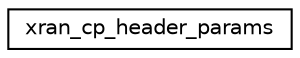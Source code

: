 digraph "Graphical Class Hierarchy"
{
 // LATEX_PDF_SIZE
  edge [fontname="Helvetica",fontsize="10",labelfontname="Helvetica",labelfontsize="10"];
  node [fontname="Helvetica",fontsize="10",shape=record];
  rankdir="LR";
  Node0 [label="xran_cp_header_params",height=0.2,width=0.4,color="black", fillcolor="white", style="filled",URL="$structxran__cp__header__params.html",tooltip=" "];
}

